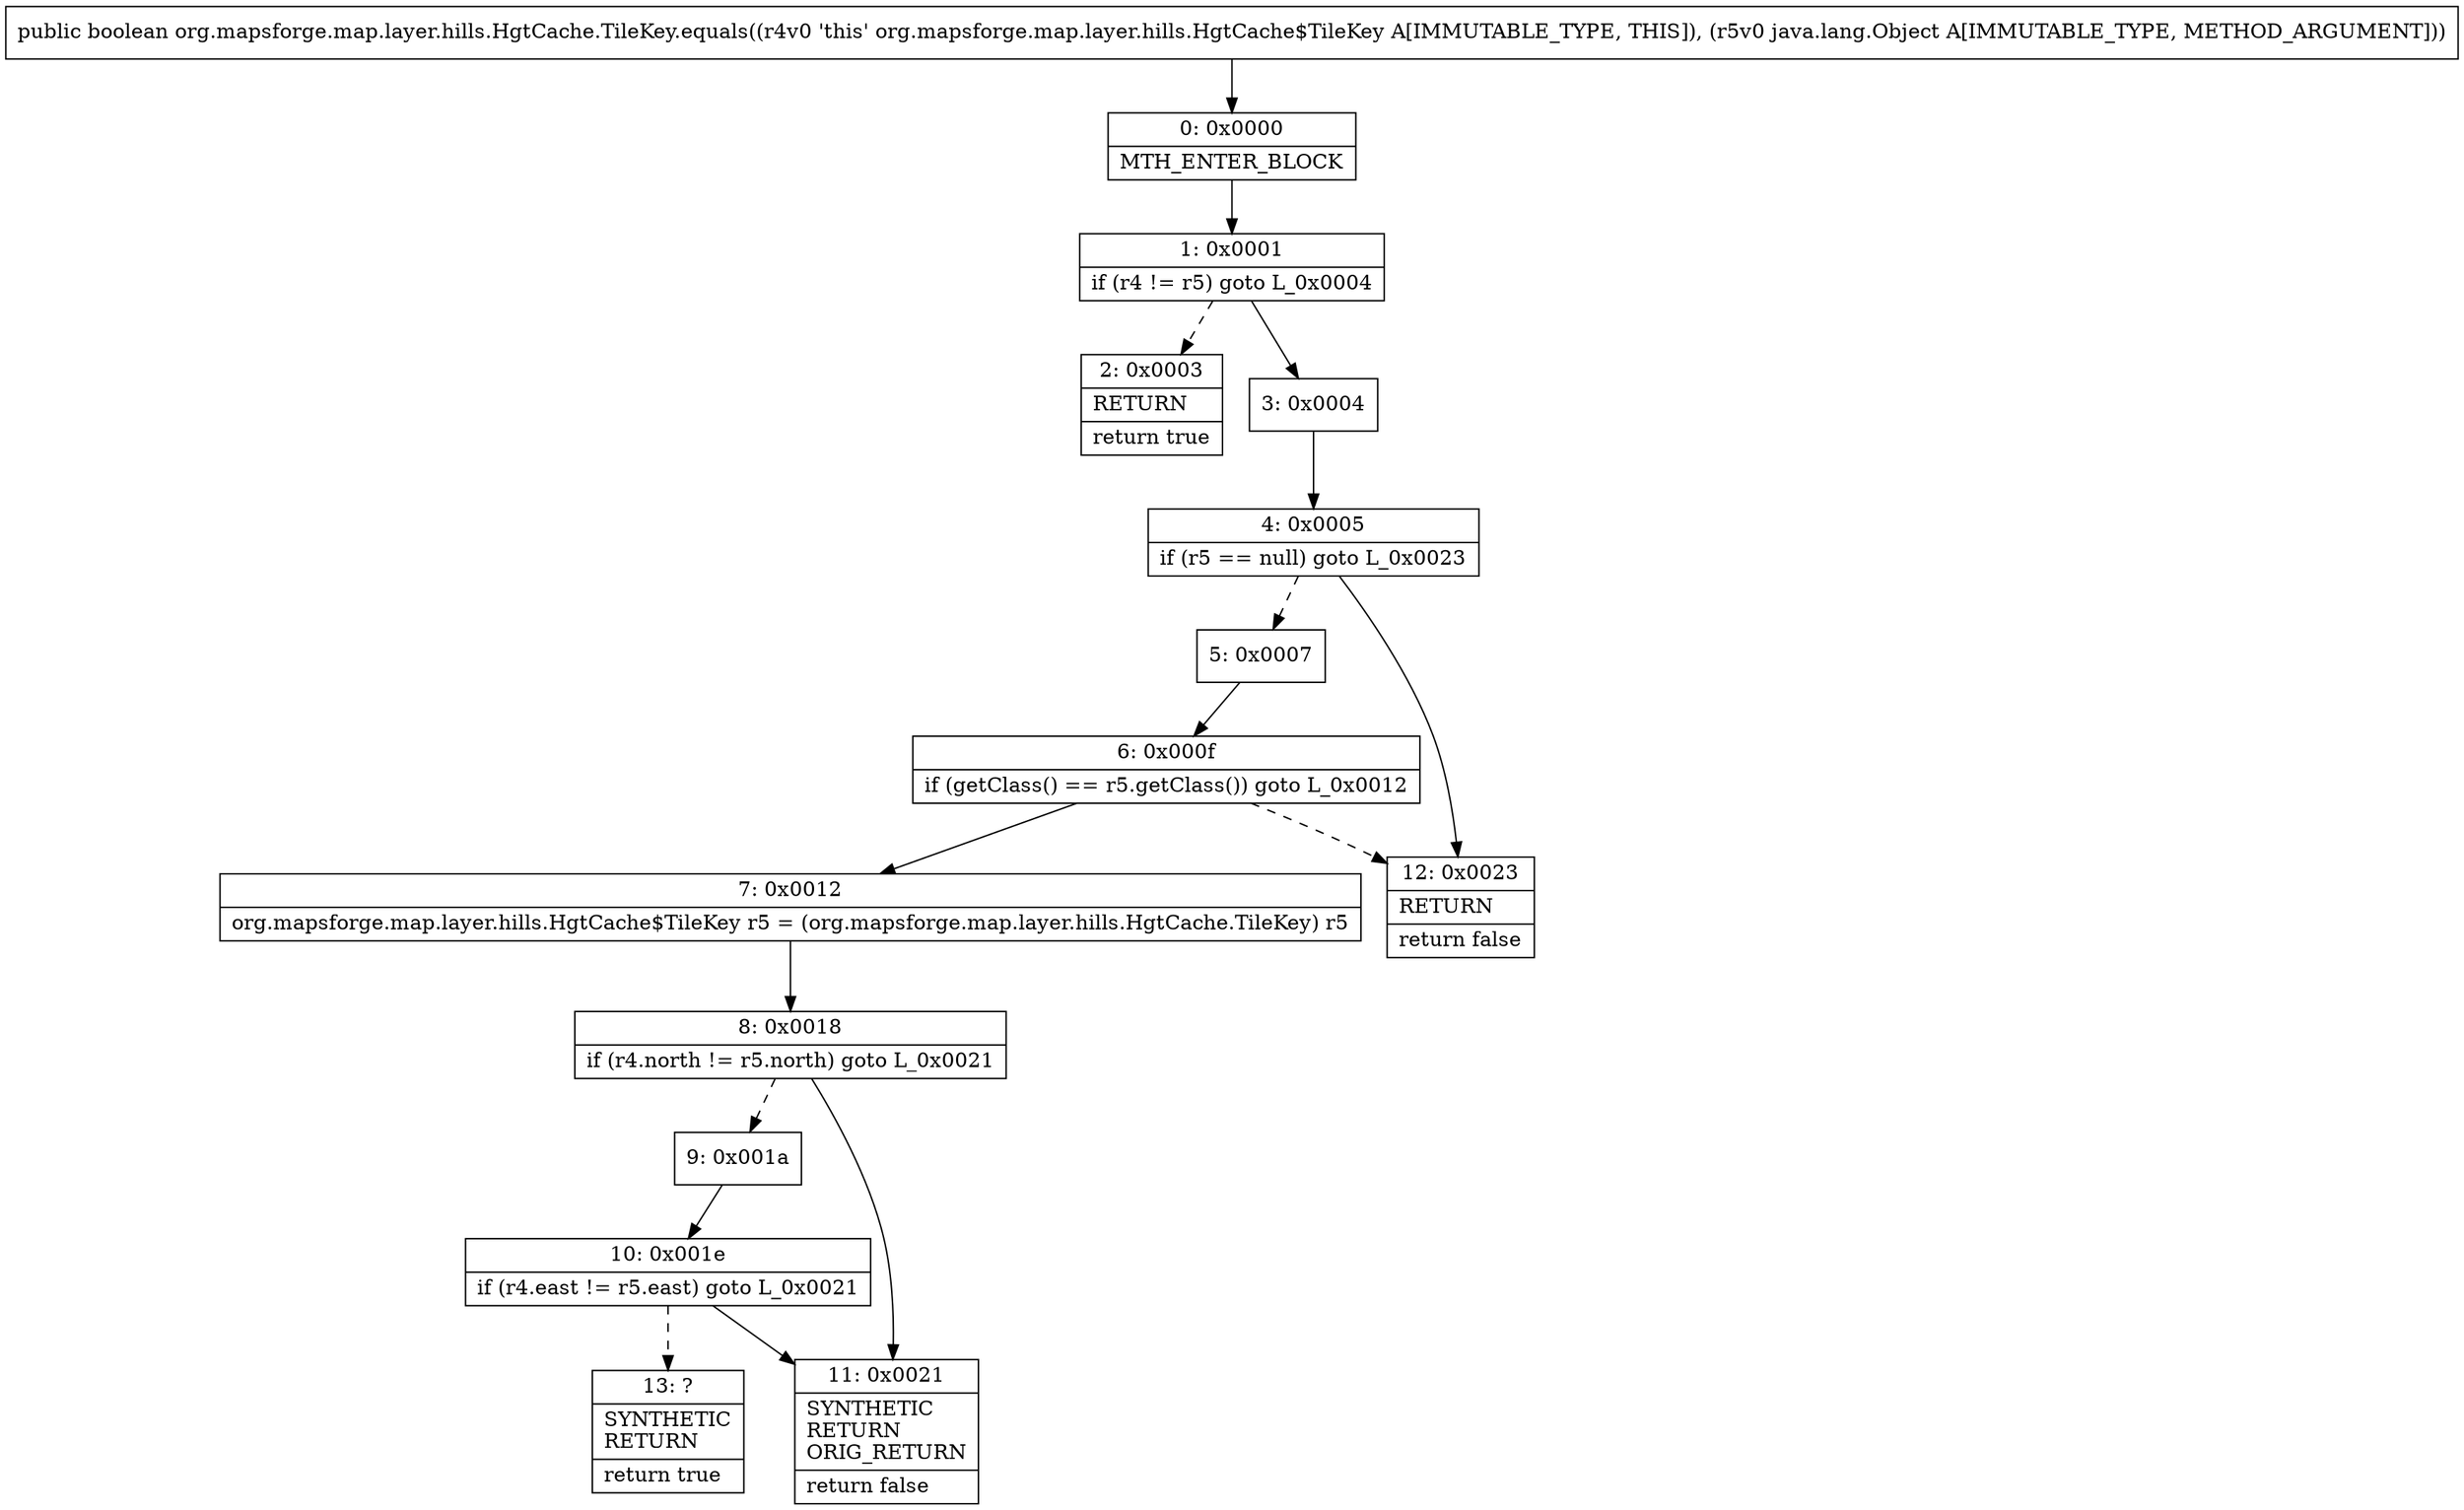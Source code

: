 digraph "CFG fororg.mapsforge.map.layer.hills.HgtCache.TileKey.equals(Ljava\/lang\/Object;)Z" {
Node_0 [shape=record,label="{0\:\ 0x0000|MTH_ENTER_BLOCK\l}"];
Node_1 [shape=record,label="{1\:\ 0x0001|if (r4 != r5) goto L_0x0004\l}"];
Node_2 [shape=record,label="{2\:\ 0x0003|RETURN\l|return true\l}"];
Node_3 [shape=record,label="{3\:\ 0x0004}"];
Node_4 [shape=record,label="{4\:\ 0x0005|if (r5 == null) goto L_0x0023\l}"];
Node_5 [shape=record,label="{5\:\ 0x0007}"];
Node_6 [shape=record,label="{6\:\ 0x000f|if (getClass() == r5.getClass()) goto L_0x0012\l}"];
Node_7 [shape=record,label="{7\:\ 0x0012|org.mapsforge.map.layer.hills.HgtCache$TileKey r5 = (org.mapsforge.map.layer.hills.HgtCache.TileKey) r5\l}"];
Node_8 [shape=record,label="{8\:\ 0x0018|if (r4.north != r5.north) goto L_0x0021\l}"];
Node_9 [shape=record,label="{9\:\ 0x001a}"];
Node_10 [shape=record,label="{10\:\ 0x001e|if (r4.east != r5.east) goto L_0x0021\l}"];
Node_11 [shape=record,label="{11\:\ 0x0021|SYNTHETIC\lRETURN\lORIG_RETURN\l|return false\l}"];
Node_12 [shape=record,label="{12\:\ 0x0023|RETURN\l|return false\l}"];
Node_13 [shape=record,label="{13\:\ ?|SYNTHETIC\lRETURN\l|return true\l}"];
MethodNode[shape=record,label="{public boolean org.mapsforge.map.layer.hills.HgtCache.TileKey.equals((r4v0 'this' org.mapsforge.map.layer.hills.HgtCache$TileKey A[IMMUTABLE_TYPE, THIS]), (r5v0 java.lang.Object A[IMMUTABLE_TYPE, METHOD_ARGUMENT])) }"];
MethodNode -> Node_0;
Node_0 -> Node_1;
Node_1 -> Node_2[style=dashed];
Node_1 -> Node_3;
Node_3 -> Node_4;
Node_4 -> Node_5[style=dashed];
Node_4 -> Node_12;
Node_5 -> Node_6;
Node_6 -> Node_7;
Node_6 -> Node_12[style=dashed];
Node_7 -> Node_8;
Node_8 -> Node_9[style=dashed];
Node_8 -> Node_11;
Node_9 -> Node_10;
Node_10 -> Node_11;
Node_10 -> Node_13[style=dashed];
}

